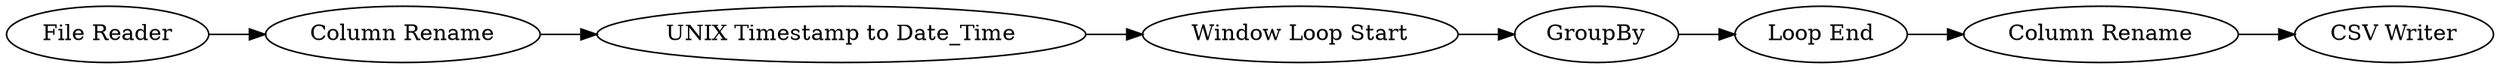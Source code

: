 digraph {
	7 -> 8
	9 -> 5
	8 -> 9
	5 -> 10
	6 -> 7
	10 -> 11
	4 -> 6
	5 [label="Loop End"]
	7 [label="UNIX Timestamp to Date_Time"]
	9 [label=GroupBy]
	11 [label="CSV Writer"]
	4 [label="File Reader"]
	6 [label="Column Rename"]
	8 [label="Window Loop Start"]
	10 [label="Column Rename"]
	rankdir=LR
}

